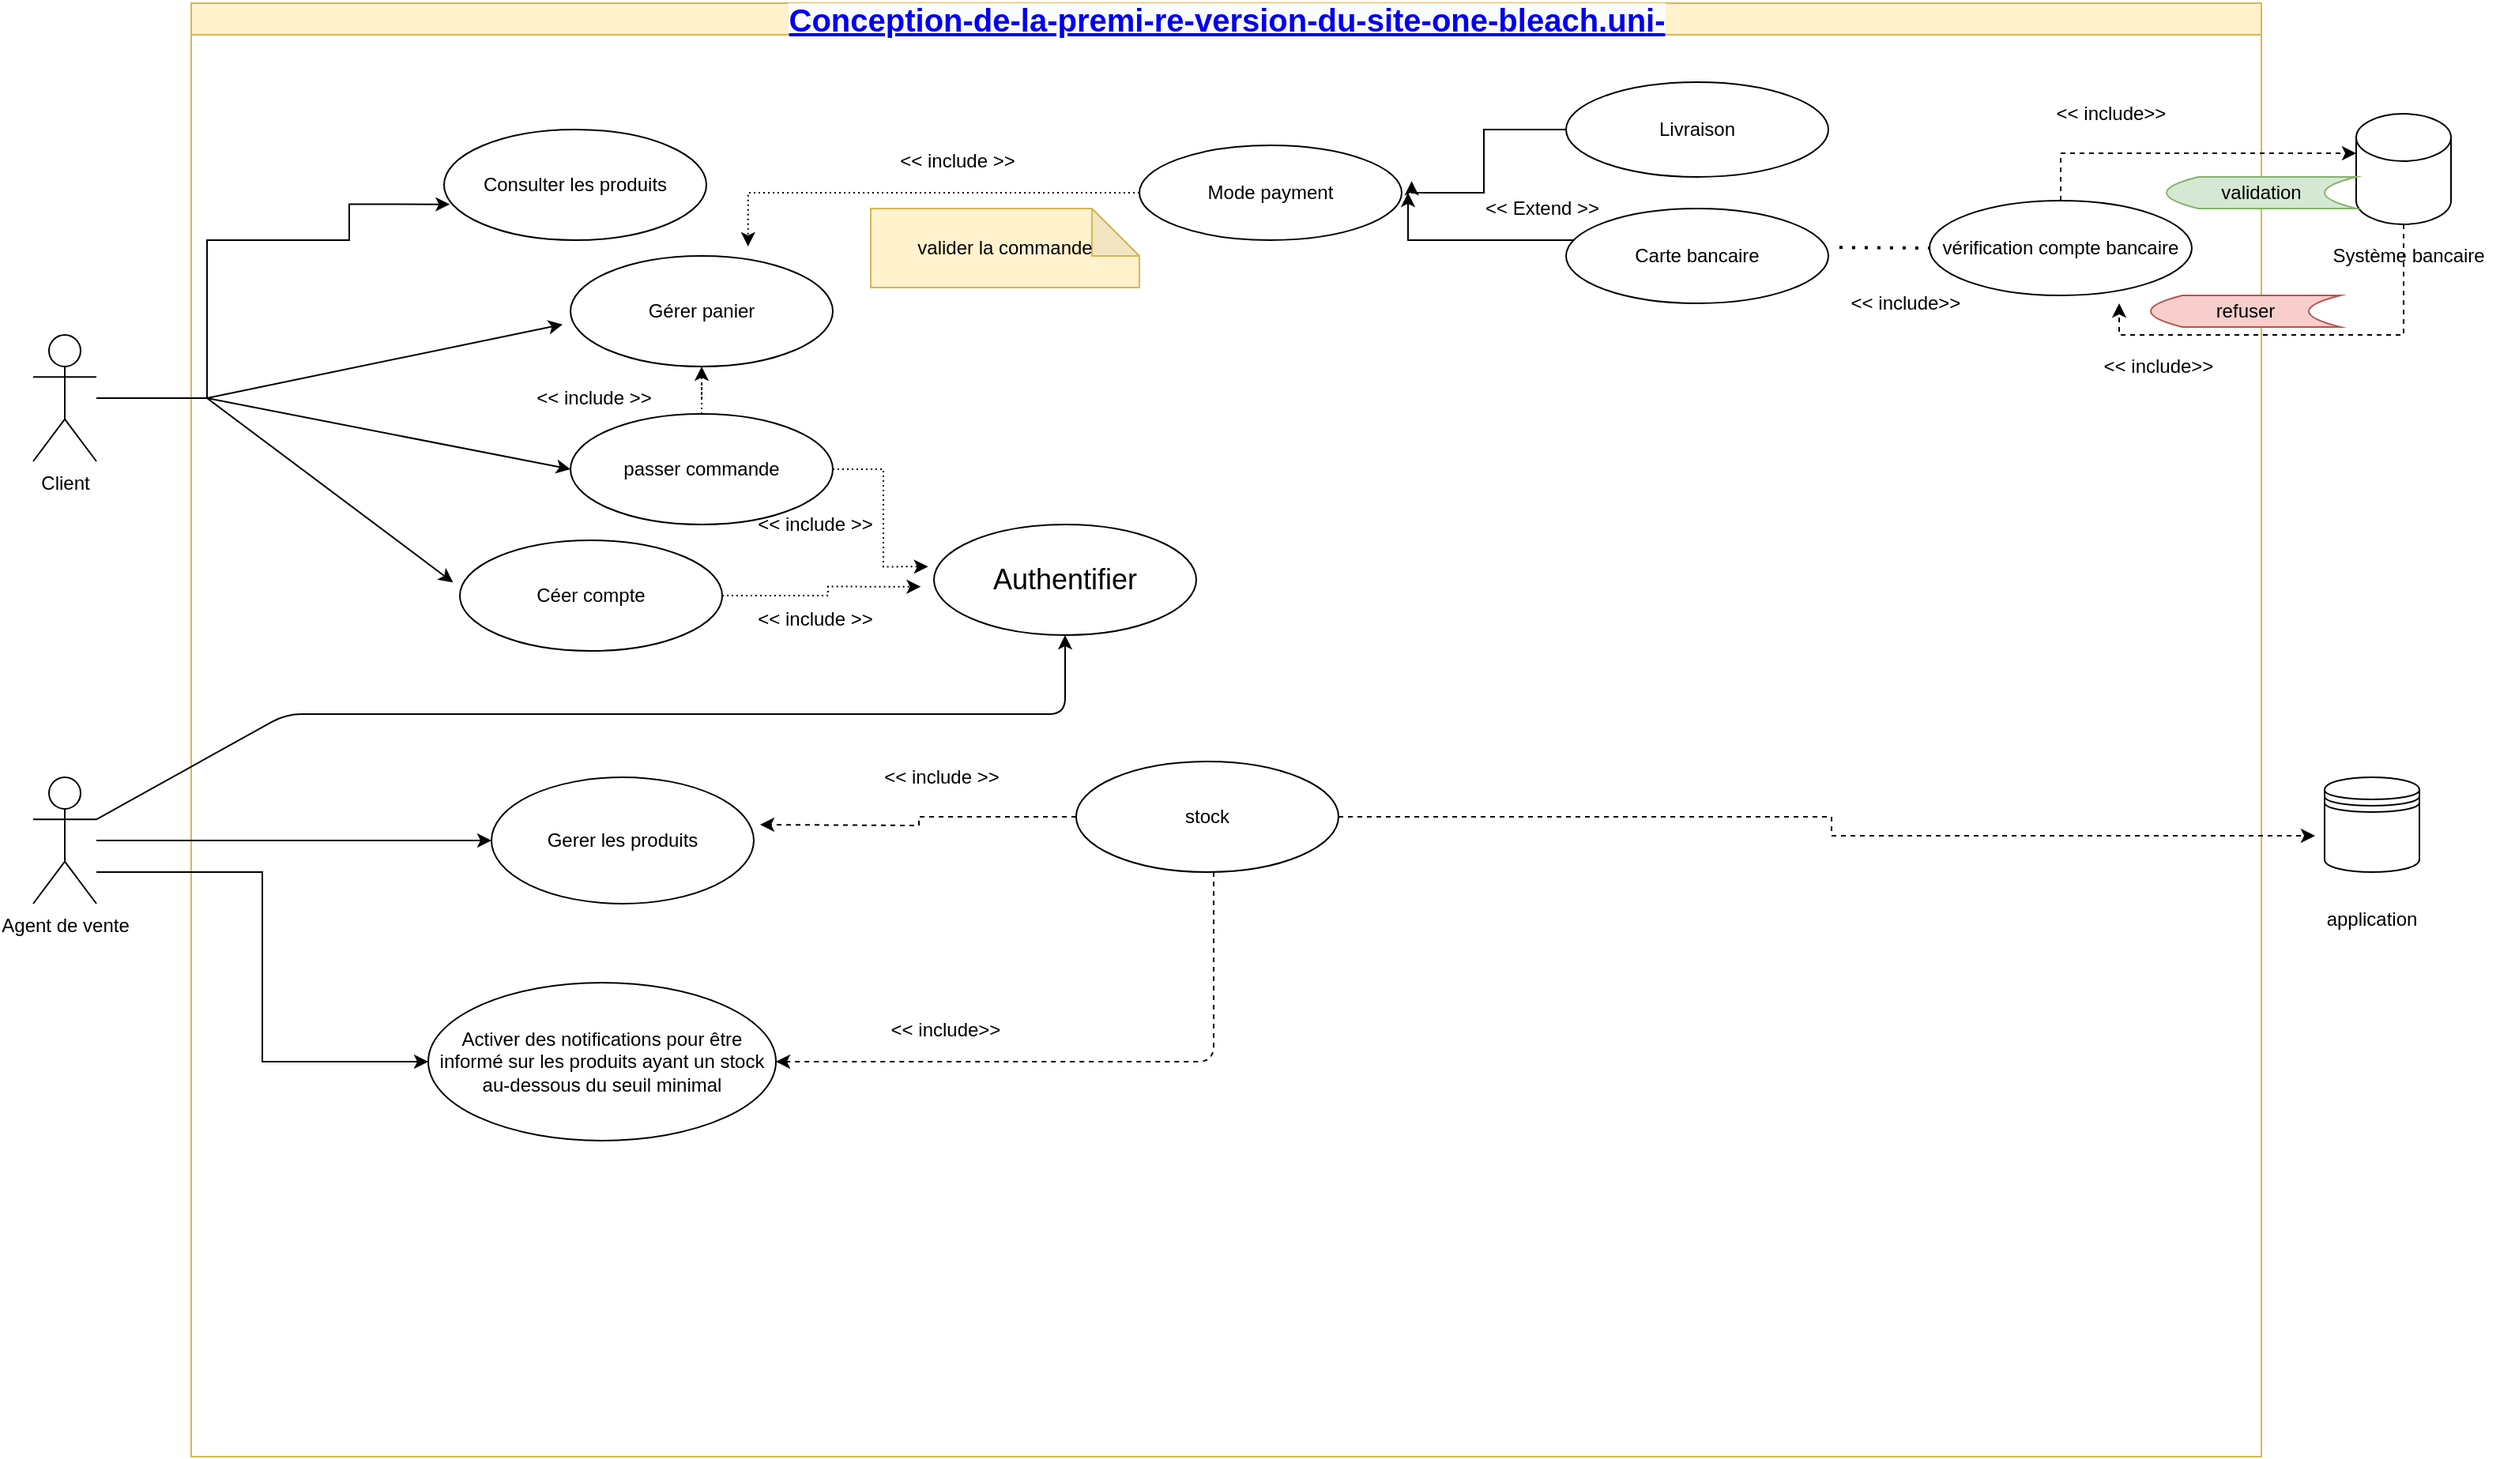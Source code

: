 <mxfile version="14.1.8" type="github">
  <diagram id="prtHgNgQTEPvFCAcTncT" name="Page-1">
    <mxGraphModel dx="781" dy="444" grid="1" gridSize="10" guides="1" tooltips="1" connect="1" arrows="1" fold="1" page="1" pageScale="1" pageWidth="827" pageHeight="1169" math="0" shadow="0">
      <root>
        <mxCell id="0" />
        <mxCell id="1" parent="0" />
        <mxCell id="dNxyNK7c78bLwvsdeMH5-11" value="&lt;a class=&quot;&quot; href=&quot;https://github.com/said11707/Conception-de-la-premi-re-version-du-site-one-bleach.uni-&quot; style=&quot;box-sizing: border-box ; background-color: rgb(250 , 251 , 252) ; font-family: , &amp;#34;blinkmacsystemfont&amp;#34; , &amp;#34;segoe ui&amp;#34; , &amp;#34;helvetica&amp;#34; , &amp;#34;arial&amp;#34; , sans-serif , &amp;#34;apple color emoji&amp;#34; , &amp;#34;segoe ui emoji&amp;#34; ; font-size: 20px&quot;&gt;Conception-de-la-premi-re-version-du-site-one-bleach.uni-&lt;/a&gt;" style="swimlane;html=1;startSize=20;horizontal=1;containerType=tree;glass=0;fillColor=#fff2cc;strokeColor=#d6b656;" parent="1" vertex="1">
          <mxGeometry x="180" y="70" width="1310" height="920" as="geometry" />
        </mxCell>
        <mxCell id="3pPZG2H8nZ4AN7R-W-Ol-2" value="Consulter les produits" style="ellipse;whiteSpace=wrap;html=1;" parent="dNxyNK7c78bLwvsdeMH5-11" vertex="1">
          <mxGeometry x="160" y="80" width="166" height="70" as="geometry" />
        </mxCell>
        <mxCell id="3pPZG2H8nZ4AN7R-W-Ol-3" value="Gérer panier" style="ellipse;whiteSpace=wrap;html=1;" parent="dNxyNK7c78bLwvsdeMH5-11" vertex="1">
          <mxGeometry x="240" y="160" width="166" height="70" as="geometry" />
        </mxCell>
        <mxCell id="3pPZG2H8nZ4AN7R-W-Ol-14" style="edgeStyle=orthogonalEdgeStyle;rounded=0;orthogonalLoop=1;jettySize=auto;html=1;entryX=0.5;entryY=1;entryDx=0;entryDy=0;dashed=1;dashPattern=1 2;" parent="dNxyNK7c78bLwvsdeMH5-11" source="3pPZG2H8nZ4AN7R-W-Ol-4" target="3pPZG2H8nZ4AN7R-W-Ol-3" edge="1">
          <mxGeometry relative="1" as="geometry" />
        </mxCell>
        <mxCell id="3pPZG2H8nZ4AN7R-W-Ol-22" style="edgeStyle=orthogonalEdgeStyle;rounded=0;orthogonalLoop=1;jettySize=auto;html=1;entryX=-0.022;entryY=0.381;entryDx=0;entryDy=0;entryPerimeter=0;dashed=1;dashPattern=1 2;" parent="dNxyNK7c78bLwvsdeMH5-11" source="3pPZG2H8nZ4AN7R-W-Ol-4" target="3pPZG2H8nZ4AN7R-W-Ol-16" edge="1">
          <mxGeometry relative="1" as="geometry" />
        </mxCell>
        <mxCell id="3pPZG2H8nZ4AN7R-W-Ol-4" value="passer commande" style="ellipse;whiteSpace=wrap;html=1;" parent="dNxyNK7c78bLwvsdeMH5-11" vertex="1">
          <mxGeometry x="240" y="260" width="166" height="70" as="geometry" />
        </mxCell>
        <mxCell id="3pPZG2H8nZ4AN7R-W-Ol-23" style="edgeStyle=orthogonalEdgeStyle;rounded=0;orthogonalLoop=1;jettySize=auto;html=1;exitX=1;exitY=0.5;exitDx=0;exitDy=0;entryX=-0.05;entryY=0.562;entryDx=0;entryDy=0;entryPerimeter=0;dashed=1;dashPattern=1 2;" parent="dNxyNK7c78bLwvsdeMH5-11" source="3pPZG2H8nZ4AN7R-W-Ol-9" target="3pPZG2H8nZ4AN7R-W-Ol-16" edge="1">
          <mxGeometry relative="1" as="geometry" />
        </mxCell>
        <mxCell id="3pPZG2H8nZ4AN7R-W-Ol-9" value="Céer compte" style="ellipse;whiteSpace=wrap;html=1;" parent="dNxyNK7c78bLwvsdeMH5-11" vertex="1">
          <mxGeometry x="170" y="340" width="166" height="70" as="geometry" />
        </mxCell>
        <mxCell id="3pPZG2H8nZ4AN7R-W-Ol-11" value="" style="endArrow=classic;html=1;entryX=-0.03;entryY=0.619;entryDx=0;entryDy=0;entryPerimeter=0;" parent="dNxyNK7c78bLwvsdeMH5-11" target="3pPZG2H8nZ4AN7R-W-Ol-3" edge="1">
          <mxGeometry width="50" height="50" relative="1" as="geometry">
            <mxPoint x="10" y="250" as="sourcePoint" />
            <mxPoint x="130" y="220" as="targetPoint" />
          </mxGeometry>
        </mxCell>
        <mxCell id="3pPZG2H8nZ4AN7R-W-Ol-15" value="&amp;lt;&amp;lt; include &amp;gt;&amp;gt;" style="text;html=1;strokeColor=none;fillColor=none;align=center;verticalAlign=middle;whiteSpace=wrap;rounded=0;" parent="dNxyNK7c78bLwvsdeMH5-11" vertex="1">
          <mxGeometry x="210" y="240" width="90" height="20" as="geometry" />
        </mxCell>
        <mxCell id="3pPZG2H8nZ4AN7R-W-Ol-16" value="&lt;p style=&quot;line-height: 140% ; font-size: 18px&quot;&gt;Authentifier &lt;br&gt;&lt;/p&gt;" style="ellipse;whiteSpace=wrap;html=1;" parent="dNxyNK7c78bLwvsdeMH5-11" vertex="1">
          <mxGeometry x="470" y="330" width="166" height="70" as="geometry" />
        </mxCell>
        <mxCell id="3pPZG2H8nZ4AN7R-W-Ol-24" value="&amp;lt;&amp;lt; include &amp;gt;&amp;gt;" style="text;html=1;strokeColor=none;fillColor=none;align=center;verticalAlign=middle;whiteSpace=wrap;rounded=0;" parent="dNxyNK7c78bLwvsdeMH5-11" vertex="1">
          <mxGeometry x="350" y="320" width="90" height="20" as="geometry" />
        </mxCell>
        <mxCell id="3pPZG2H8nZ4AN7R-W-Ol-26" value="&amp;lt;&amp;lt; include &amp;gt;&amp;gt;" style="text;html=1;strokeColor=none;fillColor=none;align=center;verticalAlign=middle;whiteSpace=wrap;rounded=0;" parent="dNxyNK7c78bLwvsdeMH5-11" vertex="1">
          <mxGeometry x="350" y="380" width="90" height="20" as="geometry" />
        </mxCell>
        <mxCell id="3pPZG2H8nZ4AN7R-W-Ol-33" style="edgeStyle=orthogonalEdgeStyle;rounded=0;orthogonalLoop=1;jettySize=auto;html=1;entryX=0.677;entryY=-0.086;entryDx=0;entryDy=0;entryPerimeter=0;dashed=1;dashPattern=1 2;" parent="dNxyNK7c78bLwvsdeMH5-11" source="3pPZG2H8nZ4AN7R-W-Ol-27" target="3pPZG2H8nZ4AN7R-W-Ol-3" edge="1">
          <mxGeometry relative="1" as="geometry" />
        </mxCell>
        <mxCell id="3pPZG2H8nZ4AN7R-W-Ol-27" value="Mode payment" style="ellipse;whiteSpace=wrap;html=1;" parent="dNxyNK7c78bLwvsdeMH5-11" vertex="1">
          <mxGeometry x="600" y="90" width="166" height="60" as="geometry" />
        </mxCell>
        <mxCell id="3pPZG2H8nZ4AN7R-W-Ol-29" value="&amp;lt;&amp;lt; include &amp;gt;&amp;gt;" style="text;html=1;strokeColor=none;fillColor=none;align=center;verticalAlign=middle;whiteSpace=wrap;rounded=0;" parent="dNxyNK7c78bLwvsdeMH5-11" vertex="1">
          <mxGeometry x="440" y="90" width="90" height="20" as="geometry" />
        </mxCell>
        <mxCell id="3pPZG2H8nZ4AN7R-W-Ol-31" value="valider la commande" style="shape=note;whiteSpace=wrap;html=1;backgroundOutline=1;darkOpacity=0.05;fillColor=#fff2cc;strokeColor=#d6b656;" parent="dNxyNK7c78bLwvsdeMH5-11" vertex="1">
          <mxGeometry x="430" y="130" width="170" height="50" as="geometry" />
        </mxCell>
        <mxCell id="3pPZG2H8nZ4AN7R-W-Ol-54" style="edgeStyle=orthogonalEdgeStyle;rounded=0;orthogonalLoop=1;jettySize=auto;html=1;entryX=1.038;entryY=0.378;entryDx=0;entryDy=0;entryPerimeter=0;" parent="dNxyNK7c78bLwvsdeMH5-11" source="3pPZG2H8nZ4AN7R-W-Ol-52" target="3pPZG2H8nZ4AN7R-W-Ol-27" edge="1">
          <mxGeometry relative="1" as="geometry">
            <Array as="points">
              <mxPoint x="818" y="80" />
              <mxPoint x="818" y="120" />
              <mxPoint x="772" y="120" />
            </Array>
          </mxGeometry>
        </mxCell>
        <mxCell id="3pPZG2H8nZ4AN7R-W-Ol-52" value="Livraison" style="ellipse;whiteSpace=wrap;html=1;" parent="dNxyNK7c78bLwvsdeMH5-11" vertex="1">
          <mxGeometry x="870" y="50" width="166" height="60" as="geometry" />
        </mxCell>
        <mxCell id="3pPZG2H8nZ4AN7R-W-Ol-53" value="Carte bancaire" style="ellipse;whiteSpace=wrap;html=1;" parent="dNxyNK7c78bLwvsdeMH5-11" vertex="1">
          <mxGeometry x="870" y="130" width="166" height="60" as="geometry" />
        </mxCell>
        <mxCell id="3pPZG2H8nZ4AN7R-W-Ol-76" value="&amp;lt;&amp;lt; Extend &amp;gt;&amp;gt;" style="text;html=1;strokeColor=none;fillColor=none;align=center;verticalAlign=middle;whiteSpace=wrap;rounded=0;" parent="dNxyNK7c78bLwvsdeMH5-11" vertex="1">
          <mxGeometry x="810" y="120" width="90" height="20" as="geometry" />
        </mxCell>
        <mxCell id="3pPZG2H8nZ4AN7R-W-Ol-80" value="&amp;lt;&amp;lt; include&amp;gt;&amp;gt;" style="text;html=1;strokeColor=none;fillColor=none;align=center;verticalAlign=middle;whiteSpace=wrap;rounded=0;" parent="dNxyNK7c78bLwvsdeMH5-11" vertex="1">
          <mxGeometry x="1160" y="60" width="110" height="20" as="geometry" />
        </mxCell>
        <mxCell id="3pPZG2H8nZ4AN7R-W-Ol-103" value="vérification compte bancaire" style="ellipse;whiteSpace=wrap;html=1;" parent="dNxyNK7c78bLwvsdeMH5-11" vertex="1">
          <mxGeometry x="1100" y="125" width="166" height="60" as="geometry" />
        </mxCell>
        <mxCell id="3pPZG2H8nZ4AN7R-W-Ol-104" value="" style="endArrow=none;dashed=1;html=1;dashPattern=1 3;strokeWidth=2;entryX=0;entryY=0.5;entryDx=0;entryDy=0;exitX=1.042;exitY=0.411;exitDx=0;exitDy=0;exitPerimeter=0;" parent="dNxyNK7c78bLwvsdeMH5-11" source="3pPZG2H8nZ4AN7R-W-Ol-53" target="3pPZG2H8nZ4AN7R-W-Ol-103" edge="1">
          <mxGeometry width="50" height="50" relative="1" as="geometry">
            <mxPoint x="1040" y="190" as="sourcePoint" />
            <mxPoint x="1090" y="140" as="targetPoint" />
          </mxGeometry>
        </mxCell>
        <mxCell id="3pPZG2H8nZ4AN7R-W-Ol-108" value="&amp;lt;&amp;lt; include&amp;gt;&amp;gt;" style="text;html=1;strokeColor=none;fillColor=none;align=center;verticalAlign=middle;whiteSpace=wrap;rounded=0;" parent="dNxyNK7c78bLwvsdeMH5-11" vertex="1">
          <mxGeometry x="1190" y="220" width="110" height="20" as="geometry" />
        </mxCell>
        <mxCell id="-1siuxsKc-bopiqaPU5s-2" value="Gerer les produits" style="ellipse;whiteSpace=wrap;html=1;" vertex="1" parent="dNxyNK7c78bLwvsdeMH5-11">
          <mxGeometry x="190" y="490" width="166" height="80" as="geometry" />
        </mxCell>
        <mxCell id="-1siuxsKc-bopiqaPU5s-3" value="Activer des notifications pour être informé sur les produits ayant un stock au-dessous du seuil minimal" style="ellipse;whiteSpace=wrap;html=1;" vertex="1" parent="dNxyNK7c78bLwvsdeMH5-11">
          <mxGeometry x="150" y="620" width="220" height="100" as="geometry" />
        </mxCell>
        <mxCell id="-1siuxsKc-bopiqaPU5s-7" value="stock" style="ellipse;whiteSpace=wrap;html=1;" vertex="1" parent="dNxyNK7c78bLwvsdeMH5-11">
          <mxGeometry x="560" y="480" width="166" height="70" as="geometry" />
        </mxCell>
        <mxCell id="-1siuxsKc-bopiqaPU5s-10" value="&amp;lt;&amp;lt; include &amp;gt;&amp;gt;" style="text;html=1;strokeColor=none;fillColor=none;align=center;verticalAlign=middle;whiteSpace=wrap;rounded=0;" vertex="1" parent="dNxyNK7c78bLwvsdeMH5-11">
          <mxGeometry x="430" y="480" width="90" height="20" as="geometry" />
        </mxCell>
        <mxCell id="-1siuxsKc-bopiqaPU5s-13" value="" style="endArrow=classic;html=1;dashed=1;entryX=1;entryY=0.5;entryDx=0;entryDy=0;" edge="1" parent="dNxyNK7c78bLwvsdeMH5-11" target="-1siuxsKc-bopiqaPU5s-3">
          <mxGeometry width="50" height="50" relative="1" as="geometry">
            <mxPoint x="647" y="550" as="sourcePoint" />
            <mxPoint x="697" y="500" as="targetPoint" />
            <Array as="points">
              <mxPoint x="647" y="670" />
            </Array>
          </mxGeometry>
        </mxCell>
        <mxCell id="-1siuxsKc-bopiqaPU5s-15" value="&amp;lt;&amp;lt; include&amp;gt;&amp;gt;" style="text;html=1;strokeColor=none;fillColor=none;align=center;verticalAlign=middle;whiteSpace=wrap;rounded=0;" vertex="1" parent="dNxyNK7c78bLwvsdeMH5-11">
          <mxGeometry x="435" y="640" width="85" height="20" as="geometry" />
        </mxCell>
        <mxCell id="3pPZG2H8nZ4AN7R-W-Ol-10" style="edgeStyle=orthogonalEdgeStyle;rounded=0;orthogonalLoop=1;jettySize=auto;html=1;entryX=0.022;entryY=0.676;entryDx=0;entryDy=0;entryPerimeter=0;" parent="1" source="3pPZG2H8nZ4AN7R-W-Ol-1" target="3pPZG2H8nZ4AN7R-W-Ol-2" edge="1">
          <mxGeometry relative="1" as="geometry">
            <Array as="points">
              <mxPoint x="190" y="320" />
              <mxPoint x="190" y="220" />
              <mxPoint x="280" y="220" />
              <mxPoint x="280" y="197" />
            </Array>
          </mxGeometry>
        </mxCell>
        <mxCell id="3pPZG2H8nZ4AN7R-W-Ol-1" value="Client" style="shape=umlActor;verticalLabelPosition=bottom;verticalAlign=top;html=1;outlineConnect=0;" parent="1" vertex="1">
          <mxGeometry x="80" y="280" width="40" height="80" as="geometry" />
        </mxCell>
        <mxCell id="3pPZG2H8nZ4AN7R-W-Ol-12" value="" style="endArrow=classic;html=1;entryX=0;entryY=0.5;entryDx=0;entryDy=0;" parent="1" target="3pPZG2H8nZ4AN7R-W-Ol-4" edge="1">
          <mxGeometry width="50" height="50" relative="1" as="geometry">
            <mxPoint x="190" y="320" as="sourcePoint" />
            <mxPoint x="425.02" y="283.33" as="targetPoint" />
          </mxGeometry>
        </mxCell>
        <mxCell id="3pPZG2H8nZ4AN7R-W-Ol-13" value="" style="endArrow=classic;html=1;entryX=-0.026;entryY=0.381;entryDx=0;entryDy=0;entryPerimeter=0;" parent="1" target="3pPZG2H8nZ4AN7R-W-Ol-9" edge="1">
          <mxGeometry width="50" height="50" relative="1" as="geometry">
            <mxPoint x="190" y="320" as="sourcePoint" />
            <mxPoint x="430" y="375" as="targetPoint" />
          </mxGeometry>
        </mxCell>
        <mxCell id="3pPZG2H8nZ4AN7R-W-Ol-55" style="edgeStyle=orthogonalEdgeStyle;rounded=0;orthogonalLoop=1;jettySize=auto;html=1;" parent="1" source="3pPZG2H8nZ4AN7R-W-Ol-53" edge="1">
          <mxGeometry relative="1" as="geometry">
            <mxPoint x="950" y="190" as="targetPoint" />
            <Array as="points">
              <mxPoint x="950" y="220" />
            </Array>
          </mxGeometry>
        </mxCell>
        <mxCell id="3pPZG2H8nZ4AN7R-W-Ol-112" style="edgeStyle=orthogonalEdgeStyle;rounded=0;orthogonalLoop=1;jettySize=auto;html=1;dashed=1;" parent="1" source="3pPZG2H8nZ4AN7R-W-Ol-77" edge="1">
          <mxGeometry relative="1" as="geometry">
            <mxPoint x="1400" y="260" as="targetPoint" />
            <Array as="points">
              <mxPoint x="1580" y="280" />
              <mxPoint x="1400" y="280" />
            </Array>
          </mxGeometry>
        </mxCell>
        <mxCell id="3pPZG2H8nZ4AN7R-W-Ol-77" value="" style="shape=cylinder3;whiteSpace=wrap;html=1;boundedLbl=1;backgroundOutline=1;size=15;" parent="1" vertex="1">
          <mxGeometry x="1550" y="140" width="60" height="70" as="geometry" />
        </mxCell>
        <mxCell id="3pPZG2H8nZ4AN7R-W-Ol-78" value="Système bancaire&amp;nbsp;" style="text;html=1;strokeColor=none;fillColor=none;align=center;verticalAlign=middle;whiteSpace=wrap;rounded=0;" parent="1" vertex="1">
          <mxGeometry x="1530" y="220" width="110" height="20" as="geometry" />
        </mxCell>
        <mxCell id="3pPZG2H8nZ4AN7R-W-Ol-105" style="edgeStyle=orthogonalEdgeStyle;rounded=0;orthogonalLoop=1;jettySize=auto;html=1;entryX=0;entryY=0;entryDx=0;entryDy=25;entryPerimeter=0;dashed=1;" parent="1" source="3pPZG2H8nZ4AN7R-W-Ol-103" target="3pPZG2H8nZ4AN7R-W-Ol-77" edge="1">
          <mxGeometry relative="1" as="geometry">
            <Array as="points">
              <mxPoint x="1363" y="165" />
            </Array>
          </mxGeometry>
        </mxCell>
        <mxCell id="3pPZG2H8nZ4AN7R-W-Ol-106" value="&amp;lt;&amp;lt; include&amp;gt;&amp;gt;" style="text;html=1;strokeColor=none;fillColor=none;align=center;verticalAlign=middle;whiteSpace=wrap;rounded=0;" parent="1" vertex="1">
          <mxGeometry x="1210" y="250" width="110" height="20" as="geometry" />
        </mxCell>
        <mxCell id="3pPZG2H8nZ4AN7R-W-Ol-111" value="validation" style="shape=dataStorage;whiteSpace=wrap;html=1;fixedSize=1;fillColor=#d5e8d4;strokeColor=#82b366;" parent="1" vertex="1">
          <mxGeometry x="1430" y="180" width="120" height="20" as="geometry" />
        </mxCell>
        <mxCell id="3pPZG2H8nZ4AN7R-W-Ol-110" value="refuser" style="shape=dataStorage;whiteSpace=wrap;html=1;fixedSize=1;fillColor=#f8cecc;strokeColor=#b85450;" parent="1" vertex="1">
          <mxGeometry x="1420" y="255" width="120" height="20" as="geometry" />
        </mxCell>
        <mxCell id="-1siuxsKc-bopiqaPU5s-8" style="edgeStyle=orthogonalEdgeStyle;rounded=0;orthogonalLoop=1;jettySize=auto;html=1;entryX=0;entryY=0.5;entryDx=0;entryDy=0;" edge="1" parent="1" source="-1siuxsKc-bopiqaPU5s-1" target="-1siuxsKc-bopiqaPU5s-2">
          <mxGeometry relative="1" as="geometry" />
        </mxCell>
        <mxCell id="-1siuxsKc-bopiqaPU5s-21" style="edgeStyle=orthogonalEdgeStyle;rounded=0;orthogonalLoop=1;jettySize=auto;html=1;entryX=0;entryY=0.5;entryDx=0;entryDy=0;" edge="1" parent="1" source="-1siuxsKc-bopiqaPU5s-1" target="-1siuxsKc-bopiqaPU5s-3">
          <mxGeometry relative="1" as="geometry">
            <Array as="points">
              <mxPoint x="225" y="620" />
              <mxPoint x="225" y="740" />
            </Array>
          </mxGeometry>
        </mxCell>
        <mxCell id="-1siuxsKc-bopiqaPU5s-1" value="Agent de vente" style="shape=umlActor;verticalLabelPosition=bottom;verticalAlign=top;html=1;outlineConnect=0;" vertex="1" parent="1">
          <mxGeometry x="80" y="560" width="40" height="80" as="geometry" />
        </mxCell>
        <mxCell id="-1siuxsKc-bopiqaPU5s-9" style="edgeStyle=orthogonalEdgeStyle;rounded=0;orthogonalLoop=1;jettySize=auto;html=1;dashed=1;" edge="1" parent="1" source="-1siuxsKc-bopiqaPU5s-7">
          <mxGeometry relative="1" as="geometry">
            <mxPoint x="540" y="590" as="targetPoint" />
          </mxGeometry>
        </mxCell>
        <mxCell id="-1siuxsKc-bopiqaPU5s-12" value="" style="shape=datastore;whiteSpace=wrap;html=1;" vertex="1" parent="1">
          <mxGeometry x="1530" y="560" width="60" height="60" as="geometry" />
        </mxCell>
        <mxCell id="-1siuxsKc-bopiqaPU5s-14" value="" style="endArrow=classic;html=1;exitX=1;exitY=0.333;exitDx=0;exitDy=0;exitPerimeter=0;entryX=0.5;entryY=1;entryDx=0;entryDy=0;" edge="1" parent="1" source="-1siuxsKc-bopiqaPU5s-1" target="3pPZG2H8nZ4AN7R-W-Ol-16">
          <mxGeometry width="50" height="50" relative="1" as="geometry">
            <mxPoint x="340" y="560" as="sourcePoint" />
            <mxPoint x="390" y="510" as="targetPoint" />
            <Array as="points">
              <mxPoint x="240" y="520" />
              <mxPoint x="733" y="520" />
            </Array>
          </mxGeometry>
        </mxCell>
        <mxCell id="-1siuxsKc-bopiqaPU5s-18" style="edgeStyle=orthogonalEdgeStyle;rounded=0;orthogonalLoop=1;jettySize=auto;html=1;entryX=-0.1;entryY=0.617;entryDx=0;entryDy=0;entryPerimeter=0;dashed=1;" edge="1" parent="1" source="-1siuxsKc-bopiqaPU5s-7" target="-1siuxsKc-bopiqaPU5s-12">
          <mxGeometry relative="1" as="geometry">
            <Array as="points">
              <mxPoint x="1218" y="585" />
              <mxPoint x="1218" y="597" />
            </Array>
          </mxGeometry>
        </mxCell>
        <mxCell id="-1siuxsKc-bopiqaPU5s-19" value="application" style="text;html=1;strokeColor=none;fillColor=none;align=center;verticalAlign=middle;whiteSpace=wrap;rounded=0;" vertex="1" parent="1">
          <mxGeometry x="1520" y="640" width="80" height="20" as="geometry" />
        </mxCell>
      </root>
    </mxGraphModel>
  </diagram>
</mxfile>
